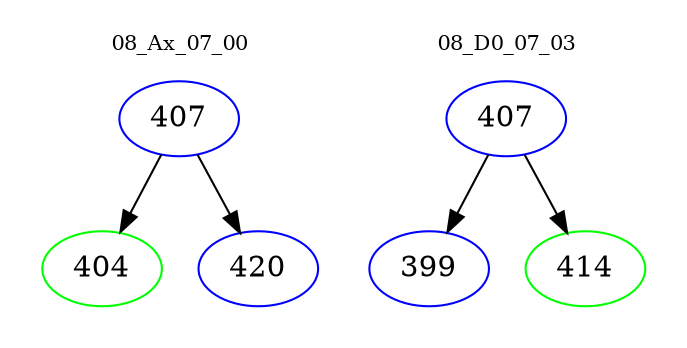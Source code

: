 digraph{
subgraph cluster_0 {
color = white
label = "08_Ax_07_00";
fontsize=10;
T0_407 [label="407", color="blue"]
T0_407 -> T0_404 [color="black"]
T0_404 [label="404", color="green"]
T0_407 -> T0_420 [color="black"]
T0_420 [label="420", color="blue"]
}
subgraph cluster_1 {
color = white
label = "08_D0_07_03";
fontsize=10;
T1_407 [label="407", color="blue"]
T1_407 -> T1_399 [color="black"]
T1_399 [label="399", color="blue"]
T1_407 -> T1_414 [color="black"]
T1_414 [label="414", color="green"]
}
}
